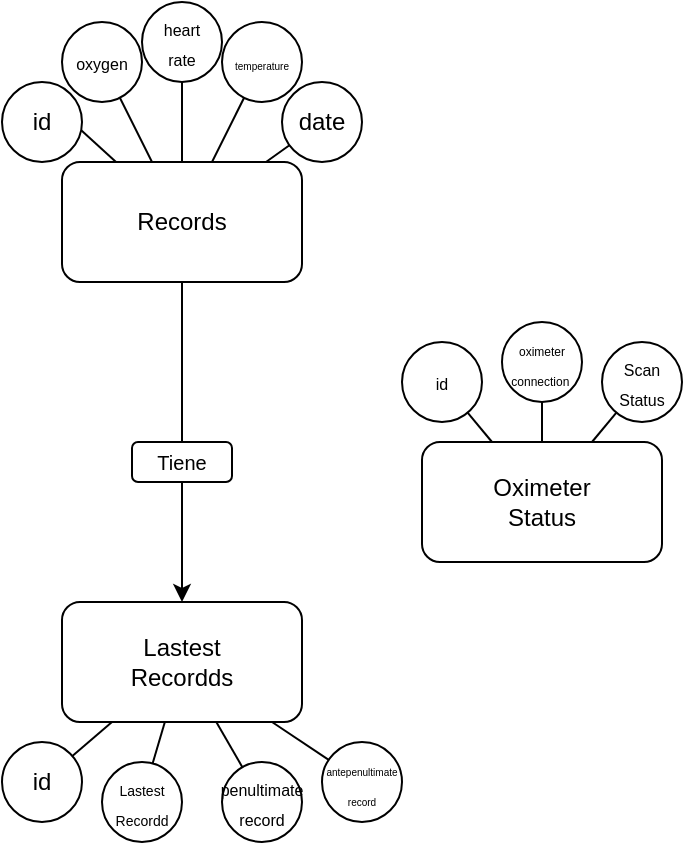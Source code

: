 <mxfile>
    <diagram id="YIbJxekxWqDR6zOgEykr" name="Página-1">
        <mxGraphModel dx="433" dy="268" grid="1" gridSize="10" guides="1" tooltips="1" connect="1" arrows="1" fold="1" page="1" pageScale="1" pageWidth="827" pageHeight="1169" math="0" shadow="0">
            <root>
                <mxCell id="0"/>
                <mxCell id="1" parent="0"/>
                <mxCell id="2" value="Records" style="rounded=1;whiteSpace=wrap;html=1;" vertex="1" parent="1">
                    <mxGeometry x="90" y="120" width="120" height="60" as="geometry"/>
                </mxCell>
                <mxCell id="3" value="Oximeter&lt;br&gt;Status" style="rounded=1;whiteSpace=wrap;html=1;" vertex="1" parent="1">
                    <mxGeometry x="270" y="260" width="120" height="60" as="geometry"/>
                </mxCell>
                <mxCell id="7" style="edgeStyle=none;html=1;exitX=0.98;exitY=0.595;exitDx=0;exitDy=0;strokeColor=default;endArrow=none;endFill=0;exitPerimeter=0;" edge="1" parent="1" source="6" target="2">
                    <mxGeometry relative="1" as="geometry"/>
                </mxCell>
                <mxCell id="6" value="id" style="ellipse;whiteSpace=wrap;html=1;aspect=fixed;" vertex="1" parent="1">
                    <mxGeometry x="60" y="80" width="40" height="40" as="geometry"/>
                </mxCell>
                <mxCell id="9" value="&lt;font style=&quot;font-size: 8px&quot;&gt;oxygen&lt;/font&gt;" style="ellipse;whiteSpace=wrap;html=1;aspect=fixed;" vertex="1" parent="1">
                    <mxGeometry x="90" y="50" width="40" height="40" as="geometry"/>
                </mxCell>
                <mxCell id="10" style="edgeStyle=none;html=1;strokeColor=default;endArrow=none;endFill=0;" edge="1" source="9" parent="1" target="2">
                    <mxGeometry relative="1" as="geometry">
                        <mxPoint x="100" y="102.822" as="targetPoint"/>
                    </mxGeometry>
                </mxCell>
                <mxCell id="11" value="&lt;font style=&quot;font-size: 8px&quot;&gt;heart&lt;br&gt;rate&lt;br&gt;&lt;/font&gt;" style="ellipse;whiteSpace=wrap;html=1;aspect=fixed;" vertex="1" parent="1">
                    <mxGeometry x="130" y="40" width="40" height="40" as="geometry"/>
                </mxCell>
                <mxCell id="12" style="edgeStyle=none;html=1;strokeColor=default;endArrow=none;endFill=0;" edge="1" source="11" parent="1" target="2">
                    <mxGeometry relative="1" as="geometry">
                        <mxPoint x="170" y="82.822" as="targetPoint"/>
                    </mxGeometry>
                </mxCell>
                <mxCell id="13" value="&lt;font style=&quot;font-size: 5px&quot;&gt;temperature&lt;/font&gt;" style="ellipse;whiteSpace=wrap;html=1;aspect=fixed;align=center;" vertex="1" parent="1">
                    <mxGeometry x="170" y="50" width="40" height="40" as="geometry"/>
                </mxCell>
                <mxCell id="14" style="edgeStyle=none;html=1;strokeColor=default;endArrow=none;endFill=0;" edge="1" source="13" parent="1" target="2">
                    <mxGeometry relative="1" as="geometry">
                        <mxPoint x="250" y="92.822" as="targetPoint"/>
                    </mxGeometry>
                </mxCell>
                <mxCell id="15" value="&lt;font style=&quot;font-size: 12px&quot;&gt;date&lt;/font&gt;" style="ellipse;whiteSpace=wrap;html=1;aspect=fixed;" vertex="1" parent="1">
                    <mxGeometry x="200" y="80" width="40" height="40" as="geometry"/>
                </mxCell>
                <mxCell id="16" style="edgeStyle=none;html=1;strokeColor=default;endArrow=none;endFill=0;" edge="1" source="15" parent="1" target="2">
                    <mxGeometry relative="1" as="geometry">
                        <mxPoint x="290" y="142.822" as="targetPoint"/>
                    </mxGeometry>
                </mxCell>
                <mxCell id="18" value="&lt;font style=&quot;font-size: 6px&quot;&gt;oximeter&lt;br&gt;&lt;span style=&quot;text-align: left&quot;&gt;connection&lt;/span&gt;&lt;span style=&quot;padding: 0px ; margin: 0px ; text-align: left&quot;&gt;&amp;nbsp;&lt;/span&gt;&lt;br&gt;&lt;/font&gt;" style="ellipse;whiteSpace=wrap;html=1;aspect=fixed;" vertex="1" parent="1">
                    <mxGeometry x="310" y="200" width="40" height="40" as="geometry"/>
                </mxCell>
                <mxCell id="19" style="edgeStyle=none;html=1;strokeColor=default;endArrow=none;endFill=0;" edge="1" source="18" parent="1">
                    <mxGeometry relative="1" as="geometry">
                        <mxPoint x="330" y="260" as="targetPoint"/>
                    </mxGeometry>
                </mxCell>
                <mxCell id="20" value="&lt;font style=&quot;font-size: 8px&quot;&gt;id&lt;br&gt;&lt;/font&gt;" style="ellipse;whiteSpace=wrap;html=1;aspect=fixed;" vertex="1" parent="1">
                    <mxGeometry x="260" y="210" width="40" height="40" as="geometry"/>
                </mxCell>
                <mxCell id="21" style="edgeStyle=none;html=1;strokeColor=default;endArrow=none;endFill=0;" edge="1" source="20" parent="1" target="3">
                    <mxGeometry relative="1" as="geometry">
                        <mxPoint x="260" y="270" as="targetPoint"/>
                    </mxGeometry>
                </mxCell>
                <mxCell id="22" value="&lt;font style=&quot;font-size: 8px&quot;&gt;Scan&lt;br&gt;Status&lt;br&gt;&lt;/font&gt;" style="ellipse;whiteSpace=wrap;html=1;aspect=fixed;" vertex="1" parent="1">
                    <mxGeometry x="360" y="210" width="40" height="40" as="geometry"/>
                </mxCell>
                <mxCell id="23" style="edgeStyle=none;html=1;strokeColor=default;endArrow=none;endFill=0;" edge="1" source="22" parent="1" target="3">
                    <mxGeometry relative="1" as="geometry">
                        <mxPoint x="400" y="270" as="targetPoint"/>
                    </mxGeometry>
                </mxCell>
                <mxCell id="24" value="Lastest&lt;br&gt;Recordds" style="rounded=1;whiteSpace=wrap;html=1;" vertex="1" parent="1">
                    <mxGeometry x="90" y="340" width="120" height="60" as="geometry"/>
                </mxCell>
                <mxCell id="25" style="edgeStyle=none;html=1;strokeColor=default;endArrow=none;endFill=0;" edge="1" source="26" target="24" parent="1">
                    <mxGeometry relative="1" as="geometry"/>
                </mxCell>
                <mxCell id="26" value="id" style="ellipse;whiteSpace=wrap;html=1;aspect=fixed;" vertex="1" parent="1">
                    <mxGeometry x="60" y="410" width="40" height="40" as="geometry"/>
                </mxCell>
                <mxCell id="27" value="&lt;font style=&quot;font-size: 7px&quot;&gt;Lastest&lt;br&gt;Recordd&lt;/font&gt;" style="ellipse;whiteSpace=wrap;html=1;aspect=fixed;" vertex="1" parent="1">
                    <mxGeometry x="110" y="420" width="40" height="40" as="geometry"/>
                </mxCell>
                <mxCell id="28" style="edgeStyle=none;html=1;strokeColor=default;endArrow=none;endFill=0;" edge="1" source="27" target="24" parent="1">
                    <mxGeometry relative="1" as="geometry">
                        <mxPoint x="100" y="322.822" as="targetPoint"/>
                    </mxGeometry>
                </mxCell>
                <mxCell id="29" value="&lt;font style=&quot;font-size: 8px&quot;&gt;penultimate&lt;br&gt;record&lt;br&gt;&lt;/font&gt;" style="ellipse;whiteSpace=wrap;html=1;aspect=fixed;" vertex="1" parent="1">
                    <mxGeometry x="170" y="420" width="40" height="40" as="geometry"/>
                </mxCell>
                <mxCell id="30" style="edgeStyle=none;html=1;strokeColor=default;endArrow=none;endFill=0;" edge="1" source="29" target="24" parent="1">
                    <mxGeometry relative="1" as="geometry">
                        <mxPoint x="170" y="302.822" as="targetPoint"/>
                    </mxGeometry>
                </mxCell>
                <mxCell id="31" value="&lt;font style=&quot;font-size: 5px&quot;&gt;antepenultimate&lt;br&gt;record&lt;/font&gt;" style="ellipse;whiteSpace=wrap;html=1;aspect=fixed;align=center;" vertex="1" parent="1">
                    <mxGeometry x="220" y="410" width="40" height="40" as="geometry"/>
                </mxCell>
                <mxCell id="32" style="edgeStyle=none;html=1;strokeColor=default;endArrow=none;endFill=0;" edge="1" source="31" target="24" parent="1">
                    <mxGeometry relative="1" as="geometry">
                        <mxPoint x="250" y="312.822" as="targetPoint"/>
                    </mxGeometry>
                </mxCell>
                <mxCell id="36" value="&lt;font style=&quot;font-size: 10px&quot;&gt;Tiene&lt;/font&gt;" style="rounded=1;whiteSpace=wrap;html=1;fontSize=5;" vertex="1" parent="1">
                    <mxGeometry x="125" y="260" width="50" height="20" as="geometry"/>
                </mxCell>
                <mxCell id="37" value="" style="endArrow=none;html=1;fontSize=10;strokeColor=default;" edge="1" parent="1" source="36" target="2">
                    <mxGeometry width="50" height="50" relative="1" as="geometry">
                        <mxPoint x="190" y="290" as="sourcePoint"/>
                        <mxPoint x="240" y="240" as="targetPoint"/>
                    </mxGeometry>
                </mxCell>
                <mxCell id="38" value="" style="endArrow=classic;html=1;fontSize=10;strokeColor=default;" edge="1" parent="1" source="36" target="24">
                    <mxGeometry width="50" height="50" relative="1" as="geometry">
                        <mxPoint x="160" y="330" as="sourcePoint"/>
                        <mxPoint x="210" y="280" as="targetPoint"/>
                    </mxGeometry>
                </mxCell>
            </root>
        </mxGraphModel>
    </diagram>
</mxfile>